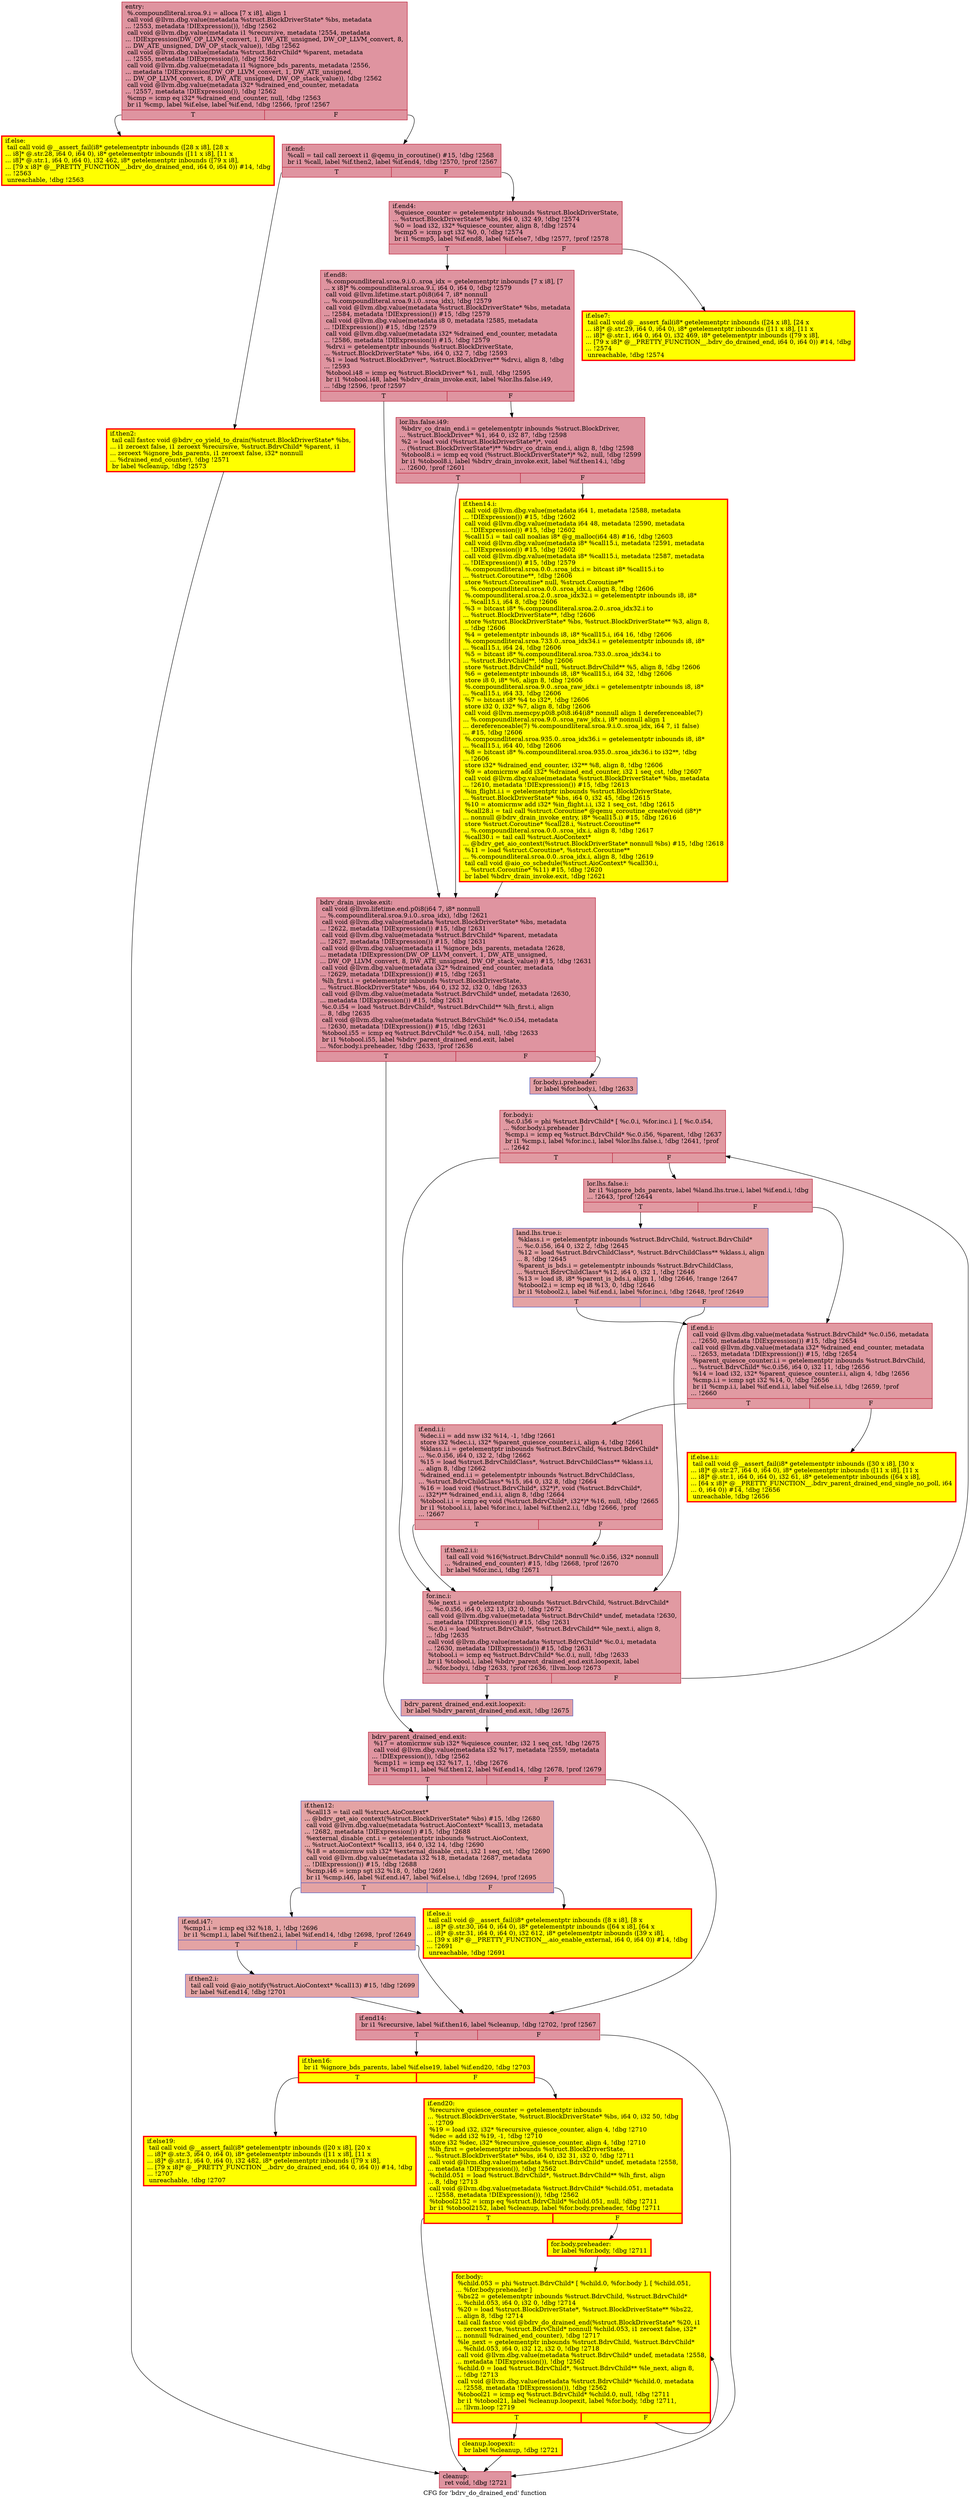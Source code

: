 digraph "CFG for 'bdrv_do_drained_end' function" {
	label="CFG for 'bdrv_do_drained_end' function";

	Node0x55cda4552560 [shape=record,color="#b70d28ff", style=filled, fillcolor="#b70d2870",label="{entry:\l  %.compoundliteral.sroa.9.i = alloca [7 x i8], align 1\l  call void @llvm.dbg.value(metadata %struct.BlockDriverState* %bs, metadata\l... !2553, metadata !DIExpression()), !dbg !2562\l  call void @llvm.dbg.value(metadata i1 %recursive, metadata !2554, metadata\l... !DIExpression(DW_OP_LLVM_convert, 1, DW_ATE_unsigned, DW_OP_LLVM_convert, 8,\l... DW_ATE_unsigned, DW_OP_stack_value)), !dbg !2562\l  call void @llvm.dbg.value(metadata %struct.BdrvChild* %parent, metadata\l... !2555, metadata !DIExpression()), !dbg !2562\l  call void @llvm.dbg.value(metadata i1 %ignore_bds_parents, metadata !2556,\l... metadata !DIExpression(DW_OP_LLVM_convert, 1, DW_ATE_unsigned,\l... DW_OP_LLVM_convert, 8, DW_ATE_unsigned, DW_OP_stack_value)), !dbg !2562\l  call void @llvm.dbg.value(metadata i32* %drained_end_counter, metadata\l... !2557, metadata !DIExpression()), !dbg !2562\l  %cmp = icmp eq i32* %drained_end_counter, null, !dbg !2563\l  br i1 %cmp, label %if.else, label %if.end, !dbg !2566, !prof !2567\l|{<s0>T|<s1>F}}"];
	Node0x55cda4552560:s0 -> Node0x55cda4430610;
	Node0x55cda4552560:s1 -> Node0x55cda44305c0;
	Node0x55cda4430610 [shape=record,penwidth=3.0, style="filled", color="red", fillcolor="yellow",label="{if.else:                                          \l  tail call void @__assert_fail(i8* getelementptr inbounds ([28 x i8], [28 x\l... i8]* @.str.28, i64 0, i64 0), i8* getelementptr inbounds ([11 x i8], [11 x\l... i8]* @.str.1, i64 0, i64 0), i32 462, i8* getelementptr inbounds ([79 x i8],\l... [79 x i8]* @__PRETTY_FUNCTION__.bdrv_do_drained_end, i64 0, i64 0)) #14, !dbg\l... !2563\l  unreachable, !dbg !2563\l}"];
	Node0x55cda44305c0 [shape=record,color="#b70d28ff", style=filled, fillcolor="#b70d2870",label="{if.end:                                           \l  %call = tail call zeroext i1 @qemu_in_coroutine() #15, !dbg !2568\l  br i1 %call, label %if.then2, label %if.end4, !dbg !2570, !prof !2567\l|{<s0>T|<s1>F}}"];
	Node0x55cda44305c0:s0 -> Node0x55cda41b9a80;
	Node0x55cda44305c0:s1 -> Node0x55cda44314e0;
	Node0x55cda41b9a80 [shape=record,penwidth=3.0, style="filled", color="red", fillcolor="yellow",label="{if.then2:                                         \l  tail call fastcc void @bdrv_co_yield_to_drain(%struct.BlockDriverState* %bs,\l... i1 zeroext false, i1 zeroext %recursive, %struct.BdrvChild* %parent, i1\l... zeroext %ignore_bds_parents, i1 zeroext false, i32* nonnull\l... %drained_end_counter), !dbg !2571\l  br label %cleanup, !dbg !2573\l}"];
	Node0x55cda41b9a80 -> Node0x55cda4431c20;
	Node0x55cda44314e0 [shape=record,color="#b70d28ff", style=filled, fillcolor="#b70d2870",label="{if.end4:                                          \l  %quiesce_counter = getelementptr inbounds %struct.BlockDriverState,\l... %struct.BlockDriverState* %bs, i64 0, i32 49, !dbg !2574\l  %0 = load i32, i32* %quiesce_counter, align 8, !dbg !2574\l  %cmp5 = icmp sgt i32 %0, 0, !dbg !2574\l  br i1 %cmp5, label %if.end8, label %if.else7, !dbg !2577, !prof !2578\l|{<s0>T|<s1>F}}"];
	Node0x55cda44314e0:s0 -> Node0x55cda4567d80;
	Node0x55cda44314e0:s1 -> Node0x55cda4567df0;
	Node0x55cda4567df0 [shape=record,penwidth=3.0, style="filled", color="red", fillcolor="yellow",label="{if.else7:                                         \l  tail call void @__assert_fail(i8* getelementptr inbounds ([24 x i8], [24 x\l... i8]* @.str.29, i64 0, i64 0), i8* getelementptr inbounds ([11 x i8], [11 x\l... i8]* @.str.1, i64 0, i64 0), i32 469, i8* getelementptr inbounds ([79 x i8],\l... [79 x i8]* @__PRETTY_FUNCTION__.bdrv_do_drained_end, i64 0, i64 0)) #14, !dbg\l... !2574\l  unreachable, !dbg !2574\l}"];
	Node0x55cda4567d80 [shape=record,color="#b70d28ff", style=filled, fillcolor="#b70d2870",label="{if.end8:                                          \l  %.compoundliteral.sroa.9.i.0..sroa_idx = getelementptr inbounds [7 x i8], [7\l... x i8]* %.compoundliteral.sroa.9.i, i64 0, i64 0, !dbg !2579\l  call void @llvm.lifetime.start.p0i8(i64 7, i8* nonnull\l... %.compoundliteral.sroa.9.i.0..sroa_idx), !dbg !2579\l  call void @llvm.dbg.value(metadata %struct.BlockDriverState* %bs, metadata\l... !2584, metadata !DIExpression()) #15, !dbg !2579\l  call void @llvm.dbg.value(metadata i8 0, metadata !2585, metadata\l... !DIExpression()) #15, !dbg !2579\l  call void @llvm.dbg.value(metadata i32* %drained_end_counter, metadata\l... !2586, metadata !DIExpression()) #15, !dbg !2579\l  %drv.i = getelementptr inbounds %struct.BlockDriverState,\l... %struct.BlockDriverState* %bs, i64 0, i32 7, !dbg !2593\l  %1 = load %struct.BlockDriver*, %struct.BlockDriver** %drv.i, align 8, !dbg\l... !2593\l  %tobool.i48 = icmp eq %struct.BlockDriver* %1, null, !dbg !2595\l  br i1 %tobool.i48, label %bdrv_drain_invoke.exit, label %lor.lhs.false.i49,\l... !dbg !2596, !prof !2597\l|{<s0>T|<s1>F}}"];
	Node0x55cda4567d80:s0 -> Node0x55cda453ba30;
	Node0x55cda4567d80:s1 -> Node0x55cda45302e0;
	Node0x55cda45302e0 [shape=record,color="#b70d28ff", style=filled, fillcolor="#b70d2870",label="{lor.lhs.false.i49:                                \l  %bdrv_co_drain_end.i = getelementptr inbounds %struct.BlockDriver,\l... %struct.BlockDriver* %1, i64 0, i32 87, !dbg !2598\l  %2 = load void (%struct.BlockDriverState*)*, void\l... (%struct.BlockDriverState*)** %bdrv_co_drain_end.i, align 8, !dbg !2598\l  %tobool8.i = icmp eq void (%struct.BlockDriverState*)* %2, null, !dbg !2599\l  br i1 %tobool8.i, label %bdrv_drain_invoke.exit, label %if.then14.i, !dbg\l... !2600, !prof !2601\l|{<s0>T|<s1>F}}"];
	Node0x55cda45302e0:s0 -> Node0x55cda453ba30;
	Node0x55cda45302e0:s1 -> Node0x55cda452e2f0;
	Node0x55cda452e2f0 [shape=record,penwidth=3.0, style="filled", color="red", fillcolor="yellow",label="{if.then14.i:                                      \l  call void @llvm.dbg.value(metadata i64 1, metadata !2588, metadata\l... !DIExpression()) #15, !dbg !2602\l  call void @llvm.dbg.value(metadata i64 48, metadata !2590, metadata\l... !DIExpression()) #15, !dbg !2602\l  %call15.i = tail call noalias i8* @g_malloc(i64 48) #16, !dbg !2603\l  call void @llvm.dbg.value(metadata i8* %call15.i, metadata !2591, metadata\l... !DIExpression()) #15, !dbg !2602\l  call void @llvm.dbg.value(metadata i8* %call15.i, metadata !2587, metadata\l... !DIExpression()) #15, !dbg !2579\l  %.compoundliteral.sroa.0.0..sroa_idx.i = bitcast i8* %call15.i to\l... %struct.Coroutine**, !dbg !2606\l  store %struct.Coroutine* null, %struct.Coroutine**\l... %.compoundliteral.sroa.0.0..sroa_idx.i, align 8, !dbg !2606\l  %.compoundliteral.sroa.2.0..sroa_idx32.i = getelementptr inbounds i8, i8*\l... %call15.i, i64 8, !dbg !2606\l  %3 = bitcast i8* %.compoundliteral.sroa.2.0..sroa_idx32.i to\l... %struct.BlockDriverState**, !dbg !2606\l  store %struct.BlockDriverState* %bs, %struct.BlockDriverState** %3, align 8,\l... !dbg !2606\l  %4 = getelementptr inbounds i8, i8* %call15.i, i64 16, !dbg !2606\l  %.compoundliteral.sroa.733.0..sroa_idx34.i = getelementptr inbounds i8, i8*\l... %call15.i, i64 24, !dbg !2606\l  %5 = bitcast i8* %.compoundliteral.sroa.733.0..sroa_idx34.i to\l... %struct.BdrvChild**, !dbg !2606\l  store %struct.BdrvChild* null, %struct.BdrvChild** %5, align 8, !dbg !2606\l  %6 = getelementptr inbounds i8, i8* %call15.i, i64 32, !dbg !2606\l  store i8 0, i8* %6, align 8, !dbg !2606\l  %.compoundliteral.sroa.9.0..sroa_raw_idx.i = getelementptr inbounds i8, i8*\l... %call15.i, i64 33, !dbg !2606\l  %7 = bitcast i8* %4 to i32*, !dbg !2606\l  store i32 0, i32* %7, align 8, !dbg !2606\l  call void @llvm.memcpy.p0i8.p0i8.i64(i8* nonnull align 1 dereferenceable(7)\l... %.compoundliteral.sroa.9.0..sroa_raw_idx.i, i8* nonnull align 1\l... dereferenceable(7) %.compoundliteral.sroa.9.i.0..sroa_idx, i64 7, i1 false)\l... #15, !dbg !2606\l  %.compoundliteral.sroa.935.0..sroa_idx36.i = getelementptr inbounds i8, i8*\l... %call15.i, i64 40, !dbg !2606\l  %8 = bitcast i8* %.compoundliteral.sroa.935.0..sroa_idx36.i to i32**, !dbg\l... !2606\l  store i32* %drained_end_counter, i32** %8, align 8, !dbg !2606\l  %9 = atomicrmw add i32* %drained_end_counter, i32 1 seq_cst, !dbg !2607\l  call void @llvm.dbg.value(metadata %struct.BlockDriverState* %bs, metadata\l... !2610, metadata !DIExpression()) #15, !dbg !2613\l  %in_flight.i.i = getelementptr inbounds %struct.BlockDriverState,\l... %struct.BlockDriverState* %bs, i64 0, i32 45, !dbg !2615\l  %10 = atomicrmw add i32* %in_flight.i.i, i32 1 seq_cst, !dbg !2615\l  %call28.i = tail call %struct.Coroutine* @qemu_coroutine_create(void (i8*)*\l... nonnull @bdrv_drain_invoke_entry, i8* %call15.i) #15, !dbg !2616\l  store %struct.Coroutine* %call28.i, %struct.Coroutine**\l... %.compoundliteral.sroa.0.0..sroa_idx.i, align 8, !dbg !2617\l  %call30.i = tail call %struct.AioContext*\l... @bdrv_get_aio_context(%struct.BlockDriverState* nonnull %bs) #15, !dbg !2618\l  %11 = load %struct.Coroutine*, %struct.Coroutine**\l... %.compoundliteral.sroa.0.0..sroa_idx.i, align 8, !dbg !2619\l  tail call void @aio_co_schedule(%struct.AioContext* %call30.i,\l... %struct.Coroutine* %11) #15, !dbg !2620\l  br label %bdrv_drain_invoke.exit, !dbg !2621\l}"];
	Node0x55cda452e2f0 -> Node0x55cda453ba30;
	Node0x55cda453ba30 [shape=record,color="#b70d28ff", style=filled, fillcolor="#b70d2870",label="{bdrv_drain_invoke.exit:                           \l  call void @llvm.lifetime.end.p0i8(i64 7, i8* nonnull\l... %.compoundliteral.sroa.9.i.0..sroa_idx), !dbg !2621\l  call void @llvm.dbg.value(metadata %struct.BlockDriverState* %bs, metadata\l... !2622, metadata !DIExpression()) #15, !dbg !2631\l  call void @llvm.dbg.value(metadata %struct.BdrvChild* %parent, metadata\l... !2627, metadata !DIExpression()) #15, !dbg !2631\l  call void @llvm.dbg.value(metadata i1 %ignore_bds_parents, metadata !2628,\l... metadata !DIExpression(DW_OP_LLVM_convert, 1, DW_ATE_unsigned,\l... DW_OP_LLVM_convert, 8, DW_ATE_unsigned, DW_OP_stack_value)) #15, !dbg !2631\l  call void @llvm.dbg.value(metadata i32* %drained_end_counter, metadata\l... !2629, metadata !DIExpression()) #15, !dbg !2631\l  %lh_first.i = getelementptr inbounds %struct.BlockDriverState,\l... %struct.BlockDriverState* %bs, i64 0, i32 32, i32 0, !dbg !2633\l  call void @llvm.dbg.value(metadata %struct.BdrvChild* undef, metadata !2630,\l... metadata !DIExpression()) #15, !dbg !2631\l  %c.0.i54 = load %struct.BdrvChild*, %struct.BdrvChild** %lh_first.i, align\l... 8, !dbg !2635\l  call void @llvm.dbg.value(metadata %struct.BdrvChild* %c.0.i54, metadata\l... !2630, metadata !DIExpression()) #15, !dbg !2631\l  %tobool.i55 = icmp eq %struct.BdrvChild* %c.0.i54, null, !dbg !2633\l  br i1 %tobool.i55, label %bdrv_parent_drained_end.exit, label\l... %for.body.i.preheader, !dbg !2633, !prof !2636\l|{<s0>T|<s1>F}}"];
	Node0x55cda453ba30:s0 -> Node0x55cda4722ef0;
	Node0x55cda453ba30:s1 -> Node0x55cda4690910;
	Node0x55cda4690910 [shape=record,color="#3d50c3ff", style=filled, fillcolor="#be242e70",label="{for.body.i.preheader:                             \l  br label %for.body.i, !dbg !2633\l}"];
	Node0x55cda4690910 -> Node0x55cda45ea9f0;
	Node0x55cda45ea9f0 [shape=record,color="#b70d28ff", style=filled, fillcolor="#bb1b2c70",label="{for.body.i:                                       \l  %c.0.i56 = phi %struct.BdrvChild* [ %c.0.i, %for.inc.i ], [ %c.0.i54,\l... %for.body.i.preheader ]\l  %cmp.i = icmp eq %struct.BdrvChild* %c.0.i56, %parent, !dbg !2637\l  br i1 %cmp.i, label %for.inc.i, label %lor.lhs.false.i, !dbg !2641, !prof\l... !2642\l|{<s0>T|<s1>F}}"];
	Node0x55cda45ea9f0:s0 -> Node0x55cda4721720;
	Node0x55cda45ea9f0:s1 -> Node0x55cda4560160;
	Node0x55cda4560160 [shape=record,color="#b70d28ff", style=filled, fillcolor="#bb1b2c70",label="{lor.lhs.false.i:                                  \l  br i1 %ignore_bds_parents, label %land.lhs.true.i, label %if.end.i, !dbg\l... !2643, !prof !2644\l|{<s0>T|<s1>F}}"];
	Node0x55cda4560160:s0 -> Node0x55cda46c7a80;
	Node0x55cda4560160:s1 -> Node0x55cda44978c0;
	Node0x55cda46c7a80 [shape=record,color="#3d50c3ff", style=filled, fillcolor="#c32e3170",label="{land.lhs.true.i:                                  \l  %klass.i = getelementptr inbounds %struct.BdrvChild, %struct.BdrvChild*\l... %c.0.i56, i64 0, i32 2, !dbg !2645\l  %12 = load %struct.BdrvChildClass*, %struct.BdrvChildClass** %klass.i, align\l... 8, !dbg !2645\l  %parent_is_bds.i = getelementptr inbounds %struct.BdrvChildClass,\l... %struct.BdrvChildClass* %12, i64 0, i32 1, !dbg !2646\l  %13 = load i8, i8* %parent_is_bds.i, align 1, !dbg !2646, !range !2647\l  %tobool2.i = icmp eq i8 %13, 0, !dbg !2646\l  br i1 %tobool2.i, label %if.end.i, label %for.inc.i, !dbg !2648, !prof !2649\l|{<s0>T|<s1>F}}"];
	Node0x55cda46c7a80:s0 -> Node0x55cda44978c0;
	Node0x55cda46c7a80:s1 -> Node0x55cda4721720;
	Node0x55cda44978c0 [shape=record,color="#b70d28ff", style=filled, fillcolor="#bb1b2c70",label="{if.end.i:                                         \l  call void @llvm.dbg.value(metadata %struct.BdrvChild* %c.0.i56, metadata\l... !2650, metadata !DIExpression()) #15, !dbg !2654\l  call void @llvm.dbg.value(metadata i32* %drained_end_counter, metadata\l... !2653, metadata !DIExpression()) #15, !dbg !2654\l  %parent_quiesce_counter.i.i = getelementptr inbounds %struct.BdrvChild,\l... %struct.BdrvChild* %c.0.i56, i64 0, i32 11, !dbg !2656\l  %14 = load i32, i32* %parent_quiesce_counter.i.i, align 4, !dbg !2656\l  %cmp.i.i = icmp sgt i32 %14, 0, !dbg !2656\l  br i1 %cmp.i.i, label %if.end.i.i, label %if.else.i.i, !dbg !2659, !prof\l... !2660\l|{<s0>T|<s1>F}}"];
	Node0x55cda44978c0:s0 -> Node0x55cda46c7450;
	Node0x55cda44978c0:s1 -> Node0x55cda44fcb80;
	Node0x55cda44fcb80 [shape=record,penwidth=3.0, style="filled", color="red", fillcolor="yellow",label="{if.else.i.i:                                      \l  tail call void @__assert_fail(i8* getelementptr inbounds ([30 x i8], [30 x\l... i8]* @.str.27, i64 0, i64 0), i8* getelementptr inbounds ([11 x i8], [11 x\l... i8]* @.str.1, i64 0, i64 0), i32 61, i8* getelementptr inbounds ([64 x i8],\l... [64 x i8]* @__PRETTY_FUNCTION__.bdrv_parent_drained_end_single_no_poll, i64\l... 0, i64 0)) #14, !dbg !2656\l  unreachable, !dbg !2656\l}"];
	Node0x55cda46c7450 [shape=record,color="#b70d28ff", style=filled, fillcolor="#bb1b2c70",label="{if.end.i.i:                                       \l  %dec.i.i = add nsw i32 %14, -1, !dbg !2661\l  store i32 %dec.i.i, i32* %parent_quiesce_counter.i.i, align 4, !dbg !2661\l  %klass.i.i = getelementptr inbounds %struct.BdrvChild, %struct.BdrvChild*\l... %c.0.i56, i64 0, i32 2, !dbg !2662\l  %15 = load %struct.BdrvChildClass*, %struct.BdrvChildClass** %klass.i.i,\l... align 8, !dbg !2662\l  %drained_end.i.i = getelementptr inbounds %struct.BdrvChildClass,\l... %struct.BdrvChildClass* %15, i64 0, i32 8, !dbg !2664\l  %16 = load void (%struct.BdrvChild*, i32*)*, void (%struct.BdrvChild*,\l... i32*)** %drained_end.i.i, align 8, !dbg !2664\l  %tobool.i.i = icmp eq void (%struct.BdrvChild*, i32*)* %16, null, !dbg !2665\l  br i1 %tobool.i.i, label %for.inc.i, label %if.then2.i.i, !dbg !2666, !prof\l... !2667\l|{<s0>T|<s1>F}}"];
	Node0x55cda46c7450:s0 -> Node0x55cda4721720;
	Node0x55cda46c7450:s1 -> Node0x55cda47220a0;
	Node0x55cda47220a0 [shape=record,color="#b70d28ff", style=filled, fillcolor="#bb1b2c70",label="{if.then2.i.i:                                     \l  tail call void %16(%struct.BdrvChild* nonnull %c.0.i56, i32* nonnull\l... %drained_end_counter) #15, !dbg !2668, !prof !2670\l  br label %for.inc.i, !dbg !2671\l}"];
	Node0x55cda47220a0 -> Node0x55cda4721720;
	Node0x55cda4721720 [shape=record,color="#b70d28ff", style=filled, fillcolor="#bb1b2c70",label="{for.inc.i:                                        \l  %le_next.i = getelementptr inbounds %struct.BdrvChild, %struct.BdrvChild*\l... %c.0.i56, i64 0, i32 13, i32 0, !dbg !2672\l  call void @llvm.dbg.value(metadata %struct.BdrvChild* undef, metadata !2630,\l... metadata !DIExpression()) #15, !dbg !2631\l  %c.0.i = load %struct.BdrvChild*, %struct.BdrvChild** %le_next.i, align 8,\l... !dbg !2635\l  call void @llvm.dbg.value(metadata %struct.BdrvChild* %c.0.i, metadata\l... !2630, metadata !DIExpression()) #15, !dbg !2631\l  %tobool.i = icmp eq %struct.BdrvChild* %c.0.i, null, !dbg !2633\l  br i1 %tobool.i, label %bdrv_parent_drained_end.exit.loopexit, label\l... %for.body.i, !dbg !2633, !prof !2636, !llvm.loop !2673\l|{<s0>T|<s1>F}}"];
	Node0x55cda4721720:s0 -> Node0x55cda44e5b00;
	Node0x55cda4721720:s1 -> Node0x55cda45ea9f0;
	Node0x55cda44e5b00 [shape=record,color="#3d50c3ff", style=filled, fillcolor="#be242e70",label="{bdrv_parent_drained_end.exit.loopexit:            \l  br label %bdrv_parent_drained_end.exit, !dbg !2675\l}"];
	Node0x55cda44e5b00 -> Node0x55cda4722ef0;
	Node0x55cda4722ef0 [shape=record,color="#b70d28ff", style=filled, fillcolor="#b70d2870",label="{bdrv_parent_drained_end.exit:                     \l  %17 = atomicrmw sub i32* %quiesce_counter, i32 1 seq_cst, !dbg !2675\l  call void @llvm.dbg.value(metadata i32 %17, metadata !2559, metadata\l... !DIExpression()), !dbg !2562\l  %cmp11 = icmp eq i32 %17, 1, !dbg !2676\l  br i1 %cmp11, label %if.then12, label %if.end14, !dbg !2678, !prof !2679\l|{<s0>T|<s1>F}}"];
	Node0x55cda4722ef0:s0 -> Node0x55cda4285e30;
	Node0x55cda4722ef0:s1 -> Node0x55cda4568670;
	Node0x55cda4285e30 [shape=record,color="#3d50c3ff", style=filled, fillcolor="#c32e3170",label="{if.then12:                                        \l  %call13 = tail call %struct.AioContext*\l... @bdrv_get_aio_context(%struct.BlockDriverState* %bs) #15, !dbg !2680\l  call void @llvm.dbg.value(metadata %struct.AioContext* %call13, metadata\l... !2682, metadata !DIExpression()) #15, !dbg !2688\l  %external_disable_cnt.i = getelementptr inbounds %struct.AioContext,\l... %struct.AioContext* %call13, i64 0, i32 14, !dbg !2690\l  %18 = atomicrmw sub i32* %external_disable_cnt.i, i32 1 seq_cst, !dbg !2690\l  call void @llvm.dbg.value(metadata i32 %18, metadata !2687, metadata\l... !DIExpression()) #15, !dbg !2688\l  %cmp.i46 = icmp sgt i32 %18, 0, !dbg !2691\l  br i1 %cmp.i46, label %if.end.i47, label %if.else.i, !dbg !2694, !prof !2695\l|{<s0>T|<s1>F}}"];
	Node0x55cda4285e30:s0 -> Node0x55cda456bc70;
	Node0x55cda4285e30:s1 -> Node0x55cda456e730;
	Node0x55cda456e730 [shape=record,penwidth=3.0, style="filled", color="red", fillcolor="yellow",label="{if.else.i:                                        \l  tail call void @__assert_fail(i8* getelementptr inbounds ([8 x i8], [8 x\l... i8]* @.str.30, i64 0, i64 0), i8* getelementptr inbounds ([64 x i8], [64 x\l... i8]* @.str.31, i64 0, i64 0), i32 612, i8* getelementptr inbounds ([39 x i8],\l... [39 x i8]* @__PRETTY_FUNCTION__.aio_enable_external, i64 0, i64 0)) #14, !dbg\l... !2691\l  unreachable, !dbg !2691\l}"];
	Node0x55cda456bc70 [shape=record,color="#3d50c3ff", style=filled, fillcolor="#c32e3170",label="{if.end.i47:                                       \l  %cmp1.i = icmp eq i32 %18, 1, !dbg !2696\l  br i1 %cmp1.i, label %if.then2.i, label %if.end14, !dbg !2698, !prof !2649\l|{<s0>T|<s1>F}}"];
	Node0x55cda456bc70:s0 -> Node0x55cda44b8f40;
	Node0x55cda456bc70:s1 -> Node0x55cda4568670;
	Node0x55cda44b8f40 [shape=record,color="#3d50c3ff", style=filled, fillcolor="#c5333470",label="{if.then2.i:                                       \l  tail call void @aio_notify(%struct.AioContext* %call13) #15, !dbg !2699\l  br label %if.end14, !dbg !2701\l}"];
	Node0x55cda44b8f40 -> Node0x55cda4568670;
	Node0x55cda4568670 [shape=record,color="#b70d28ff", style=filled, fillcolor="#b70d2870",label="{if.end14:                                         \l  br i1 %recursive, label %if.then16, label %cleanup, !dbg !2702, !prof !2567\l|{<s0>T|<s1>F}}"];
	Node0x55cda4568670:s0 -> Node0x55cda4046470;
	Node0x55cda4568670:s1 -> Node0x55cda4431c20;
	Node0x55cda4046470 [shape=record,penwidth=3.0, style="filled", color="red", fillcolor="yellow",label="{if.then16:                                        \l  br i1 %ignore_bds_parents, label %if.else19, label %if.end20, !dbg !2703\l|{<s0>T|<s1>F}}"];
	Node0x55cda4046470:s0 -> Node0x55cda456a4c0;
	Node0x55cda4046470:s1 -> Node0x55cda456a470;
	Node0x55cda456a4c0 [shape=record,penwidth=3.0, style="filled", color="red", fillcolor="yellow",label="{if.else19:                                        \l  tail call void @__assert_fail(i8* getelementptr inbounds ([20 x i8], [20 x\l... i8]* @.str.3, i64 0, i64 0), i8* getelementptr inbounds ([11 x i8], [11 x\l... i8]* @.str.1, i64 0, i64 0), i32 482, i8* getelementptr inbounds ([79 x i8],\l... [79 x i8]* @__PRETTY_FUNCTION__.bdrv_do_drained_end, i64 0, i64 0)) #14, !dbg\l... !2707\l  unreachable, !dbg !2707\l}"];
	Node0x55cda456a470 [shape=record,penwidth=3.0, style="filled", color="red", fillcolor="yellow",label="{if.end20:                                         \l  %recursive_quiesce_counter = getelementptr inbounds\l... %struct.BlockDriverState, %struct.BlockDriverState* %bs, i64 0, i32 50, !dbg\l... !2709\l  %19 = load i32, i32* %recursive_quiesce_counter, align 4, !dbg !2710\l  %dec = add i32 %19, -1, !dbg !2710\l  store i32 %dec, i32* %recursive_quiesce_counter, align 4, !dbg !2710\l  %lh_first = getelementptr inbounds %struct.BlockDriverState,\l... %struct.BlockDriverState* %bs, i64 0, i32 31, i32 0, !dbg !2711\l  call void @llvm.dbg.value(metadata %struct.BdrvChild* undef, metadata !2558,\l... metadata !DIExpression()), !dbg !2562\l  %child.051 = load %struct.BdrvChild*, %struct.BdrvChild** %lh_first, align\l... 8, !dbg !2713\l  call void @llvm.dbg.value(metadata %struct.BdrvChild* %child.051, metadata\l... !2558, metadata !DIExpression()), !dbg !2562\l  %tobool2152 = icmp eq %struct.BdrvChild* %child.051, null, !dbg !2711\l  br i1 %tobool2152, label %cleanup, label %for.body.preheader, !dbg !2711\l|{<s0>T|<s1>F}}"];
	Node0x55cda456a470:s0 -> Node0x55cda4431c20;
	Node0x55cda456a470:s1 -> Node0x55cda472dcd0;
	Node0x55cda472dcd0 [shape=record,penwidth=3.0, style="filled", color="red", fillcolor="yellow",label="{for.body.preheader:                               \l  br label %for.body, !dbg !2711\l}"];
	Node0x55cda472dcd0 -> Node0x55cda456b490;
	Node0x55cda456b490 [shape=record,penwidth=3.0, style="filled", color="red", fillcolor="yellow",label="{for.body:                                         \l  %child.053 = phi %struct.BdrvChild* [ %child.0, %for.body ], [ %child.051,\l... %for.body.preheader ]\l  %bs22 = getelementptr inbounds %struct.BdrvChild, %struct.BdrvChild*\l... %child.053, i64 0, i32 0, !dbg !2714\l  %20 = load %struct.BlockDriverState*, %struct.BlockDriverState** %bs22,\l... align 8, !dbg !2714\l  tail call fastcc void @bdrv_do_drained_end(%struct.BlockDriverState* %20, i1\l... zeroext true, %struct.BdrvChild* nonnull %child.053, i1 zeroext false, i32*\l... nonnull %drained_end_counter), !dbg !2717\l  %le_next = getelementptr inbounds %struct.BdrvChild, %struct.BdrvChild*\l... %child.053, i64 0, i32 12, i32 0, !dbg !2718\l  call void @llvm.dbg.value(metadata %struct.BdrvChild* undef, metadata !2558,\l... metadata !DIExpression()), !dbg !2562\l  %child.0 = load %struct.BdrvChild*, %struct.BdrvChild** %le_next, align 8,\l... !dbg !2713\l  call void @llvm.dbg.value(metadata %struct.BdrvChild* %child.0, metadata\l... !2558, metadata !DIExpression()), !dbg !2562\l  %tobool21 = icmp eq %struct.BdrvChild* %child.0, null, !dbg !2711\l  br i1 %tobool21, label %cleanup.loopexit, label %for.body, !dbg !2711,\l... !llvm.loop !2719\l|{<s0>T|<s1>F}}"];
	Node0x55cda456b490:s0 -> Node0x55cda45d89c0;
	Node0x55cda456b490:s1 -> Node0x55cda456b490;
	Node0x55cda45d89c0 [shape=record,penwidth=3.0, style="filled", color="red", fillcolor="yellow",label="{cleanup.loopexit:                                 \l  br label %cleanup, !dbg !2721\l}"];
	Node0x55cda45d89c0 -> Node0x55cda4431c20;
	Node0x55cda4431c20 [shape=record,color="#b70d28ff", style=filled, fillcolor="#b70d2870",label="{cleanup:                                          \l  ret void, !dbg !2721\l}"];
}
